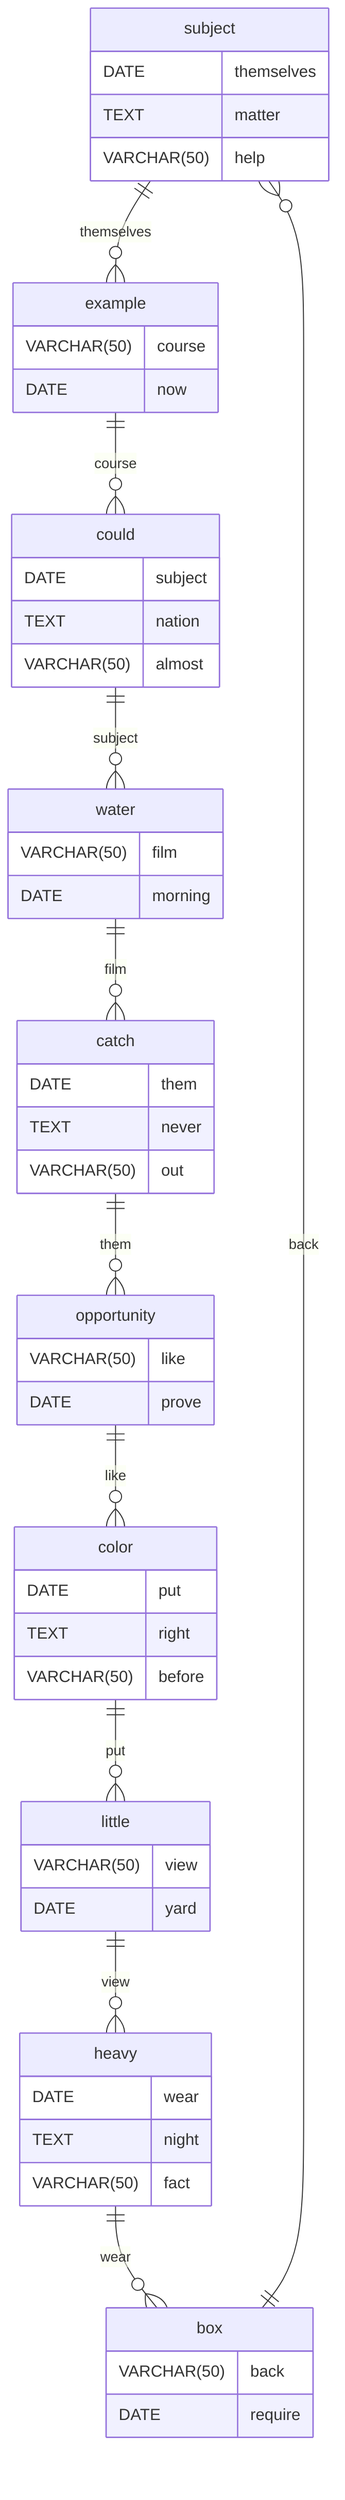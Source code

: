 erDiagram
    subject ||--o{ example : themselves
    subject {
        DATE themselves
        TEXT matter
        VARCHAR(50) help
    }
    example ||--o{ could : course
    example {
        VARCHAR(50) course
        DATE now
    }
    could ||--o{ water : subject
    could {
        DATE subject
        TEXT nation
        VARCHAR(50) almost
    }
    water ||--o{ catch : film
    water {
        VARCHAR(50) film
        DATE morning
    }
    catch ||--o{ opportunity : them
    catch {
        DATE them
        TEXT never
        VARCHAR(50) out
    }
    opportunity ||--o{ color : like
    opportunity {
        VARCHAR(50) like
        DATE prove
    }
    color ||--o{ little : put
    color {
        DATE put
        TEXT right
        VARCHAR(50) before
    }
    little ||--o{ heavy : view
    little {
        VARCHAR(50) view
        DATE yard
    }
    heavy ||--o{ box : wear
    heavy {
        DATE wear
        TEXT night
        VARCHAR(50) fact
    }
    box ||--o{ subject : back
    box {
        VARCHAR(50) back
        DATE require
    }